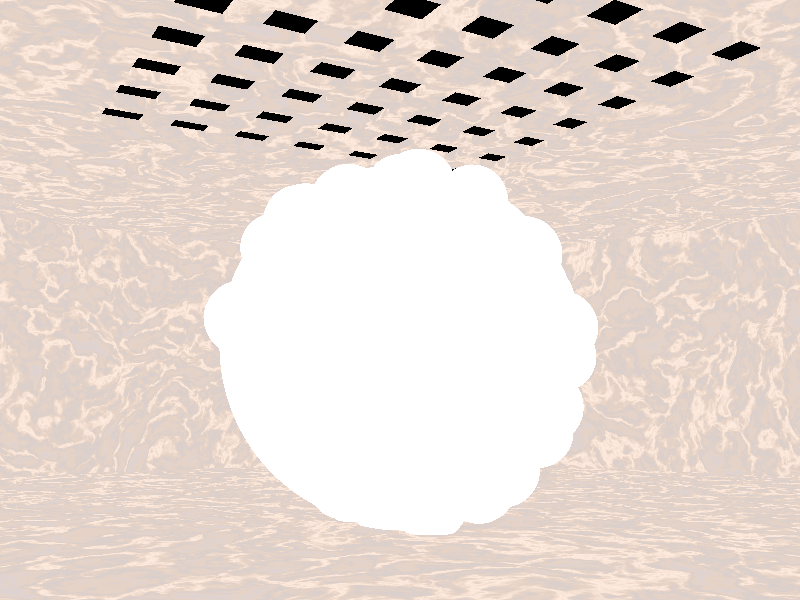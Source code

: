 #include "colors.inc"               
#include "stones1.inc"
                         
#declare room_height = 2;             
#declare hole_size = 0.15;
        
global_settings        
{
	ambient_light 0
	radiosity { 
		brightness 3.0 
		count 100
	} 
}
                       
#declare grid = 
union
{
	#declare xx = -3;
	#while (xx < 3.1)
		#declare yy = -3;
		#while (yy < 3.1)
			box { <-hole_size, room_height - 0.2, -hole_size>, 
					<hole_size, room_height + 0.2, hole_size> 
				translate <xx * 0.5, 0, yy * 0.5>	
			}
			#declare yy = yy + 1;
		#end
		#declare xx = xx + 1;
	#end                    
	scale <0.7,1,0.7>
}
                                 
#declare cylinderA = cylinder { <0,0,0>,<0,room_height,0>, 4 };
                                 
#declare hollow_cylinder =
difference
{
	object { cylinderA scale 1.02 }
	object { cylinderA }
}
            
#declare roomBox = 
difference
{
	object { hollow_cylinder }
	object { grid }
}                  
                                                
object { 
	roomBox 
	texture 
	{ 
		T_Grnt11 
		finish { diffuse 1.0 ambient 0.0 }  		
	}
}                          

#declare weirdo = 
union
{
	sphere { <0,0,0> 1 } 
	#declare n1 = 0;
	#while (n1 < 64)
		sphere { <0,0,0> 1 scale 0.2 translate y*0.9 
			rotate <n1 * 7, n1*17, n1*27>          
		} 
		#declare n1 = n1 + 1;
	#end         
	translate y*1
}

object
{
	weirdo
	scale 0.8
	pigment { color rgb<1,1,1> }
	finish { diffuse 0.7 reflection 0.3 }
	
}

light_source 
{
	<0,room_height + 2.0,0>
	color White * 1.0
	area_light <0.3,0,0>, <0,0,0.3>, 10, 10
	adaptive 1
	jitter 
	circular
}

camera {
	location  < -3.8,0.5,0 >
	direction < 0,0,1.4>
	up        < 0.0, 1.0, 0.0>
	right     x*image_width/image_height
	look_at   < 0, 1, 0 >
	rotate y*30
}

